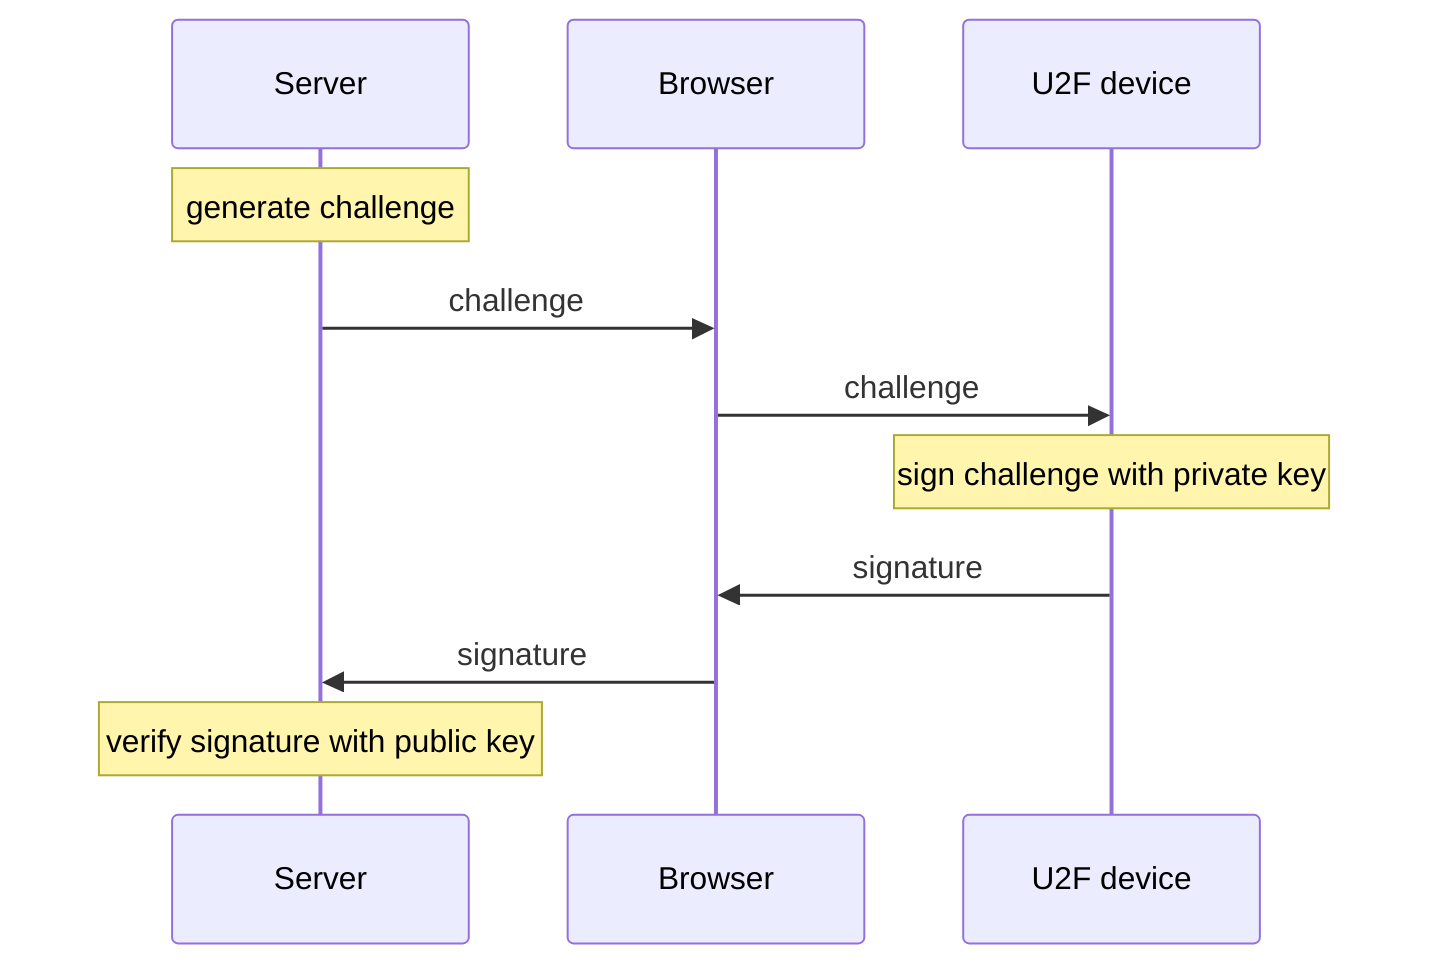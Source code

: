 sequenceDiagram
Note over Server: generate challenge
Server ->> Browser: challenge
Browser ->> U2F device: challenge
Note over U2F device: sign challenge with private key
U2F device ->> Browser: signature
Browser ->> Server: signature
Note over Server: verify signature with public key